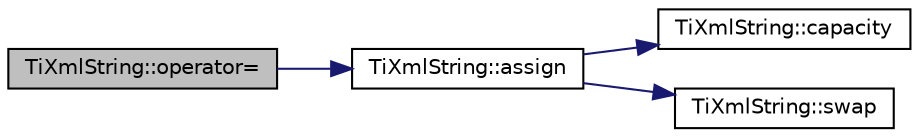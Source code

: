 digraph "TiXmlString::operator="
{
  edge [fontname="Helvetica",fontsize="10",labelfontname="Helvetica",labelfontsize="10"];
  node [fontname="Helvetica",fontsize="10",shape=record];
  rankdir="LR";
  Node1 [label="TiXmlString::operator=",height=0.2,width=0.4,color="black", fillcolor="grey75", style="filled" fontcolor="black"];
  Node1 -> Node2 [color="midnightblue",fontsize="10",style="solid",fontname="Helvetica"];
  Node2 [label="TiXmlString::assign",height=0.2,width=0.4,color="black", fillcolor="white", style="filled",URL="$class_ti_xml_string.html#ac72f3d9149b7812c1e6c59402014d0d5"];
  Node2 -> Node3 [color="midnightblue",fontsize="10",style="solid",fontname="Helvetica"];
  Node3 [label="TiXmlString::capacity",height=0.2,width=0.4,color="black", fillcolor="white", style="filled",URL="$class_ti_xml_string.html#a76e4d6aba7845f4cf9c02332a5fbf916"];
  Node2 -> Node4 [color="midnightblue",fontsize="10",style="solid",fontname="Helvetica"];
  Node4 [label="TiXmlString::swap",height=0.2,width=0.4,color="black", fillcolor="white", style="filled",URL="$class_ti_xml_string.html#aa392cbc180752a79f007f4f9280c7762"];
}

